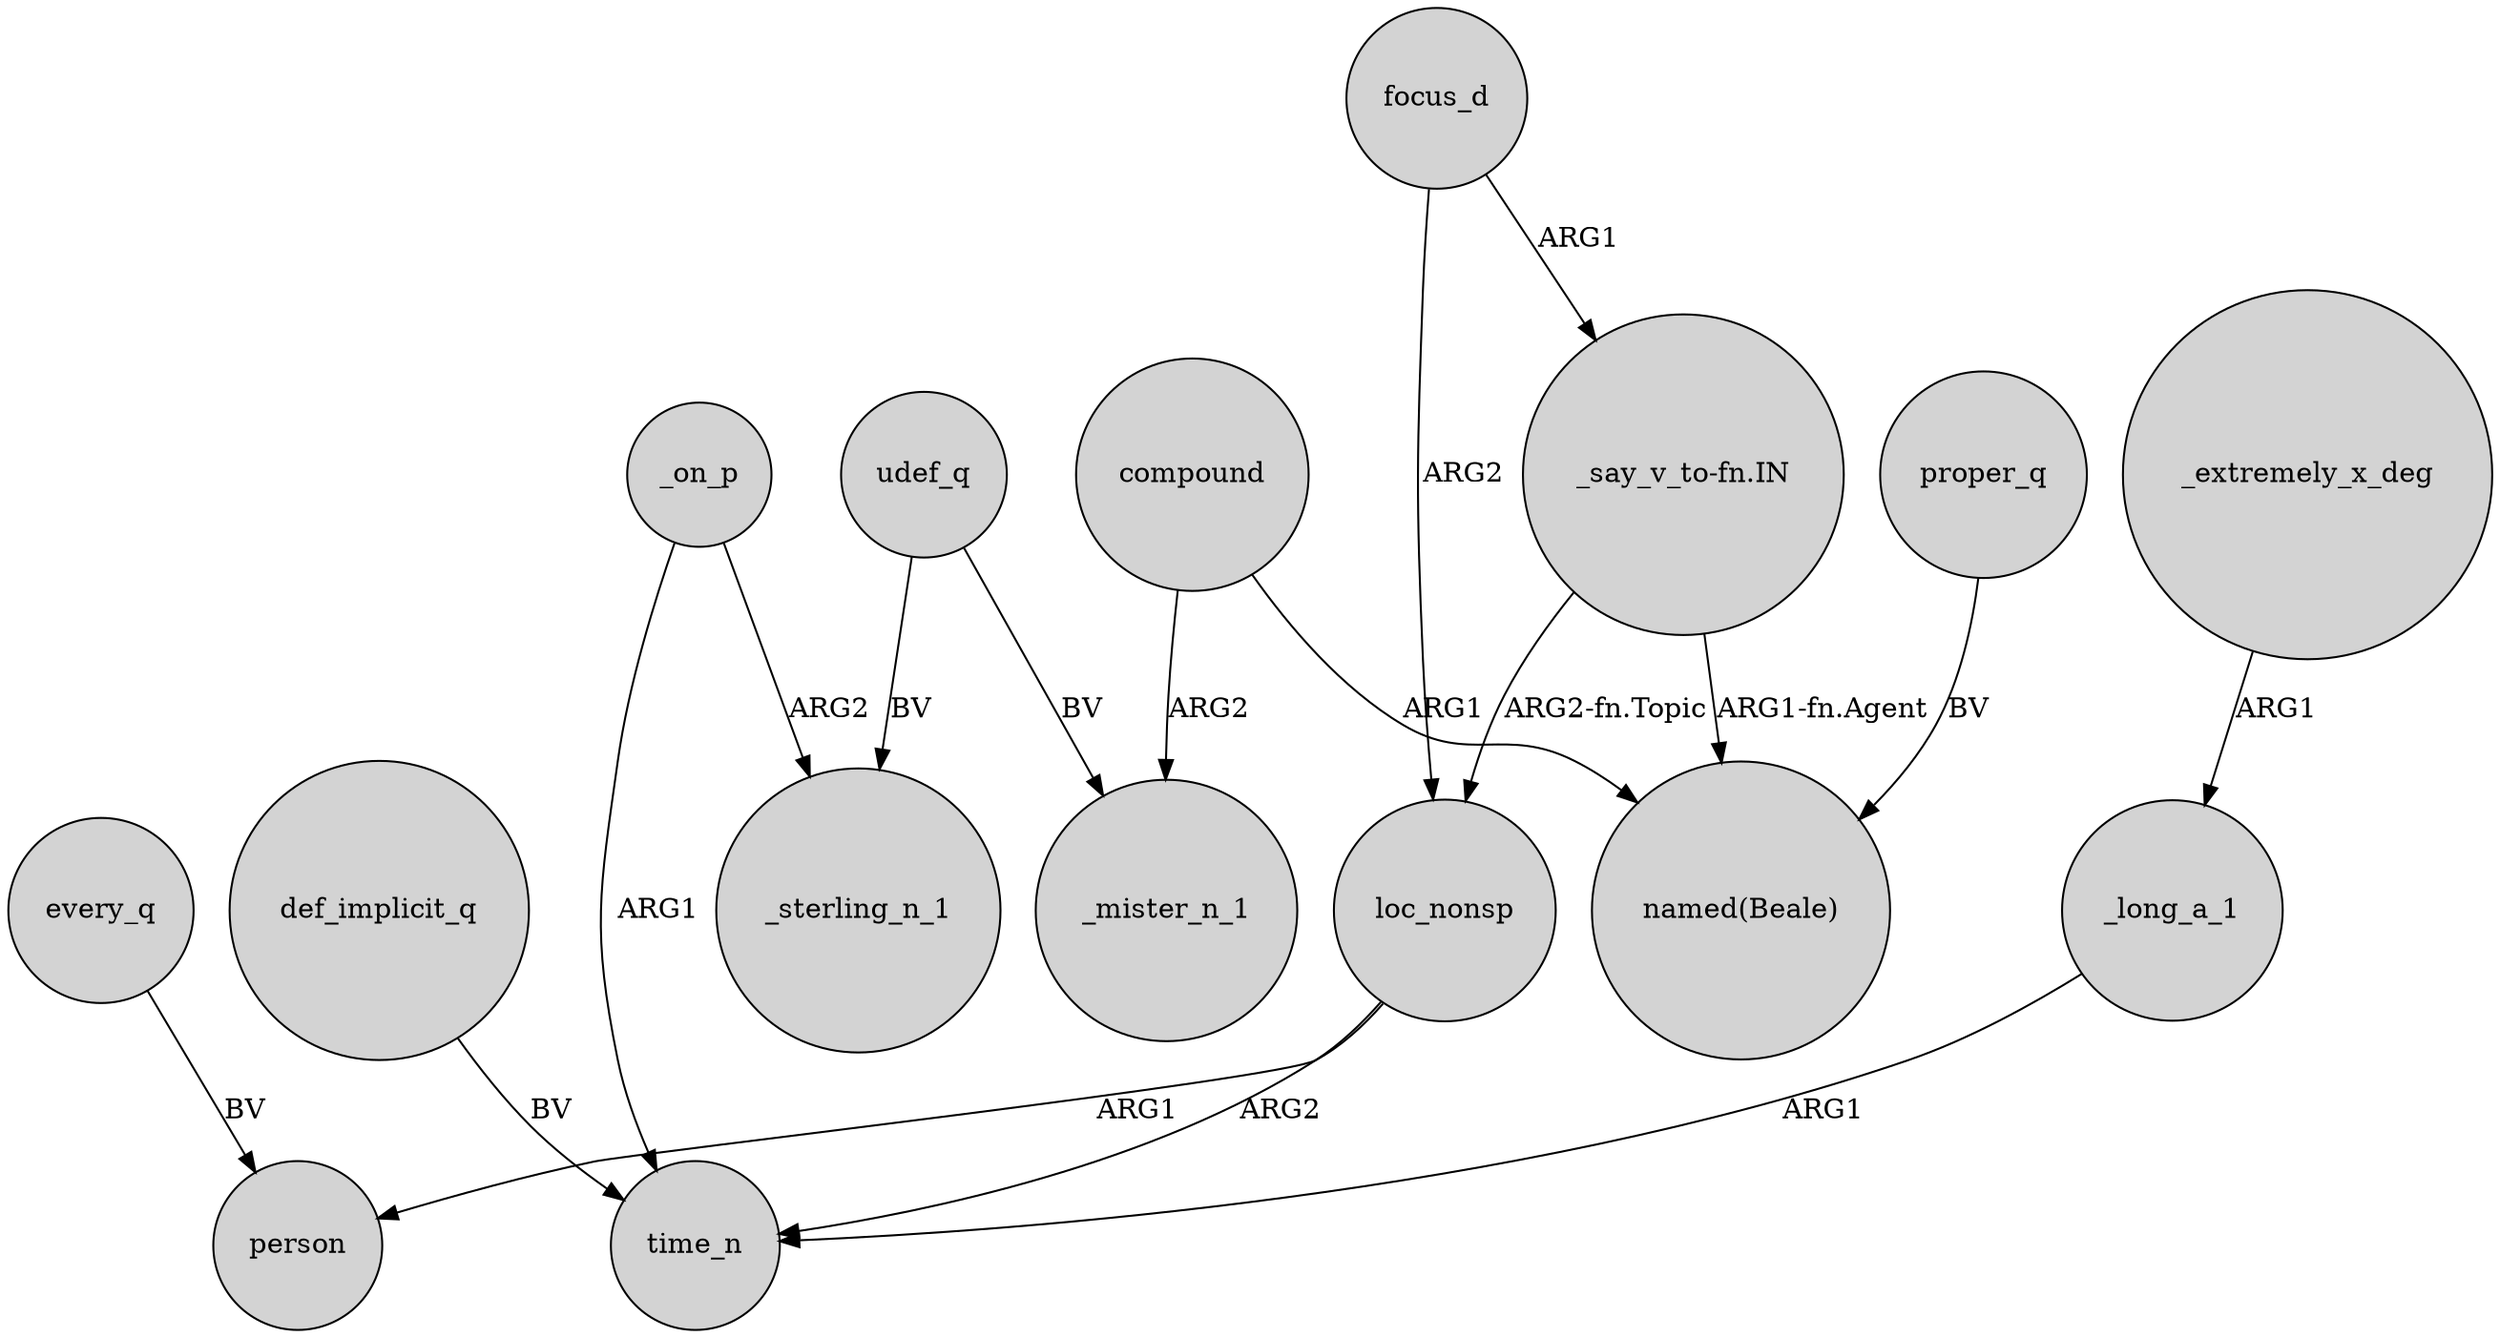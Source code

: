 digraph {
	node [shape=circle style=filled]
	every_q -> person [label=BV]
	compound -> "named(Beale)" [label=ARG1]
	focus_d -> loc_nonsp [label=ARG2]
	udef_q -> _mister_n_1 [label=BV]
	"_say_v_to-fn.IN" -> loc_nonsp [label="ARG2-fn.Topic"]
	udef_q -> _sterling_n_1 [label=BV]
	def_implicit_q -> time_n [label=BV]
	proper_q -> "named(Beale)" [label=BV]
	"_say_v_to-fn.IN" -> "named(Beale)" [label="ARG1-fn.Agent"]
	loc_nonsp -> person [label=ARG1]
	loc_nonsp -> time_n [label=ARG2]
	_on_p -> _sterling_n_1 [label=ARG2]
	_on_p -> time_n [label=ARG1]
	compound -> _mister_n_1 [label=ARG2]
	focus_d -> "_say_v_to-fn.IN" [label=ARG1]
	_long_a_1 -> time_n [label=ARG1]
	_extremely_x_deg -> _long_a_1 [label=ARG1]
}
